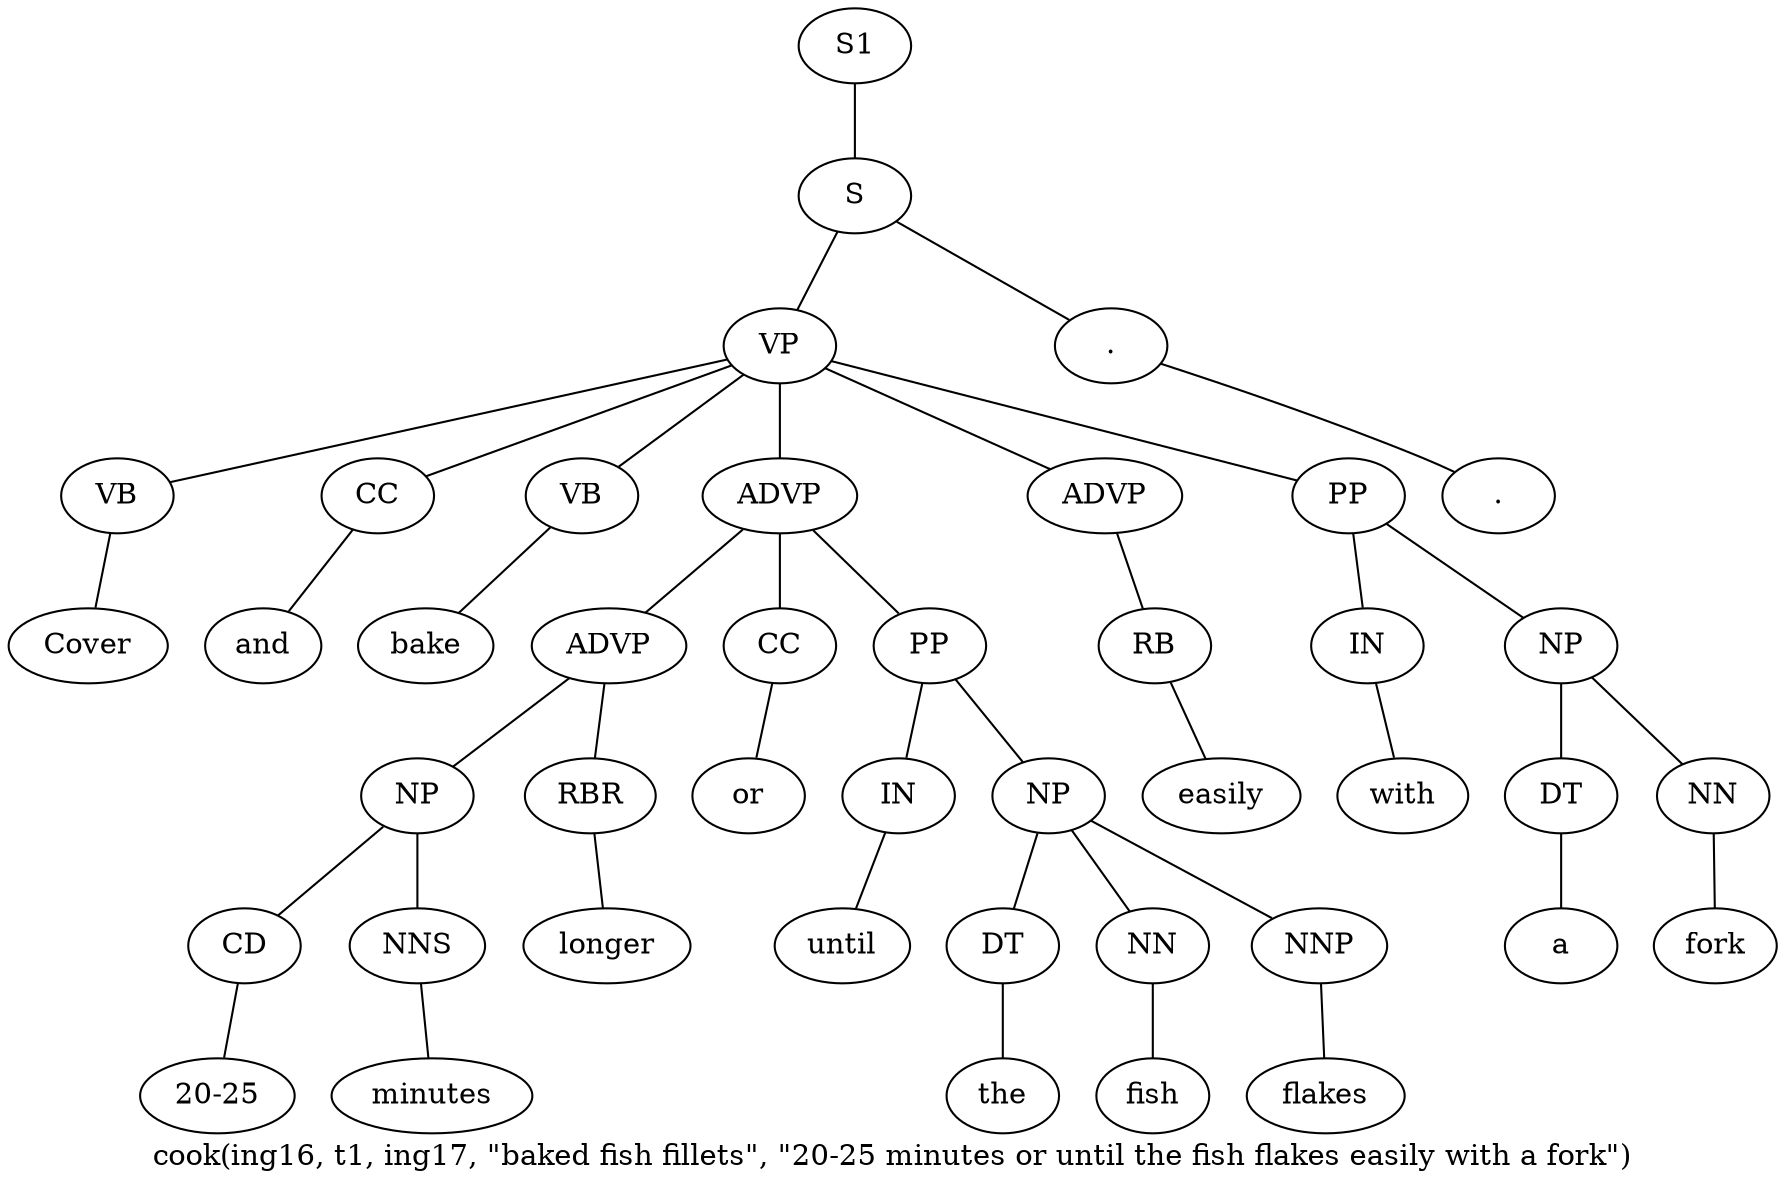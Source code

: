 graph SyntaxGraph {
	label = "cook(ing16, t1, ing17, \"baked fish fillets\", \"20-25 minutes or until the fish flakes easily with a fork\")";
	Node0 [label="S1"];
	Node1 [label="S"];
	Node2 [label="VP"];
	Node3 [label="VB"];
	Node4 [label="Cover"];
	Node5 [label="CC"];
	Node6 [label="and"];
	Node7 [label="VB"];
	Node8 [label="bake"];
	Node9 [label="ADVP"];
	Node10 [label="ADVP"];
	Node11 [label="NP"];
	Node12 [label="CD"];
	Node13 [label="20-25"];
	Node14 [label="NNS"];
	Node15 [label="minutes"];
	Node16 [label="RBR"];
	Node17 [label="longer"];
	Node18 [label="CC"];
	Node19 [label="or"];
	Node20 [label="PP"];
	Node21 [label="IN"];
	Node22 [label="until"];
	Node23 [label="NP"];
	Node24 [label="DT"];
	Node25 [label="the"];
	Node26 [label="NN"];
	Node27 [label="fish"];
	Node28 [label="NNP"];
	Node29 [label="flakes"];
	Node30 [label="ADVP"];
	Node31 [label="RB"];
	Node32 [label="easily"];
	Node33 [label="PP"];
	Node34 [label="IN"];
	Node35 [label="with"];
	Node36 [label="NP"];
	Node37 [label="DT"];
	Node38 [label="a"];
	Node39 [label="NN"];
	Node40 [label="fork"];
	Node41 [label="."];
	Node42 [label="."];

	Node0 -- Node1;
	Node1 -- Node2;
	Node1 -- Node41;
	Node2 -- Node3;
	Node2 -- Node5;
	Node2 -- Node7;
	Node2 -- Node9;
	Node2 -- Node30;
	Node2 -- Node33;
	Node3 -- Node4;
	Node5 -- Node6;
	Node7 -- Node8;
	Node9 -- Node10;
	Node9 -- Node18;
	Node9 -- Node20;
	Node10 -- Node11;
	Node10 -- Node16;
	Node11 -- Node12;
	Node11 -- Node14;
	Node12 -- Node13;
	Node14 -- Node15;
	Node16 -- Node17;
	Node18 -- Node19;
	Node20 -- Node21;
	Node20 -- Node23;
	Node21 -- Node22;
	Node23 -- Node24;
	Node23 -- Node26;
	Node23 -- Node28;
	Node24 -- Node25;
	Node26 -- Node27;
	Node28 -- Node29;
	Node30 -- Node31;
	Node31 -- Node32;
	Node33 -- Node34;
	Node33 -- Node36;
	Node34 -- Node35;
	Node36 -- Node37;
	Node36 -- Node39;
	Node37 -- Node38;
	Node39 -- Node40;
	Node41 -- Node42;
}